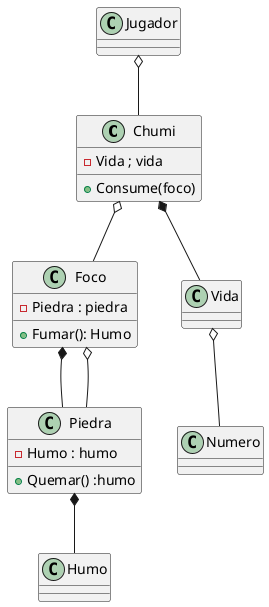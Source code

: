 @startuml
class Chumi{
    + Consume(foco)
    - Vida ; vida
}
class Foco{
    - Piedra : piedra    
    + Fumar(): Humo
}
class Piedra{
    - Humo : humo
    + Quemar() :humo
}
class Humo
class Jugador
class Vida
class Numero
Chumi *-- Vida
Jugador o-- Chumi
Foco *-- Piedra
Foco o-- Piedra
Chumi o-- Foco
Piedra *-- Humo
Vida o-- Numero
@enduml
